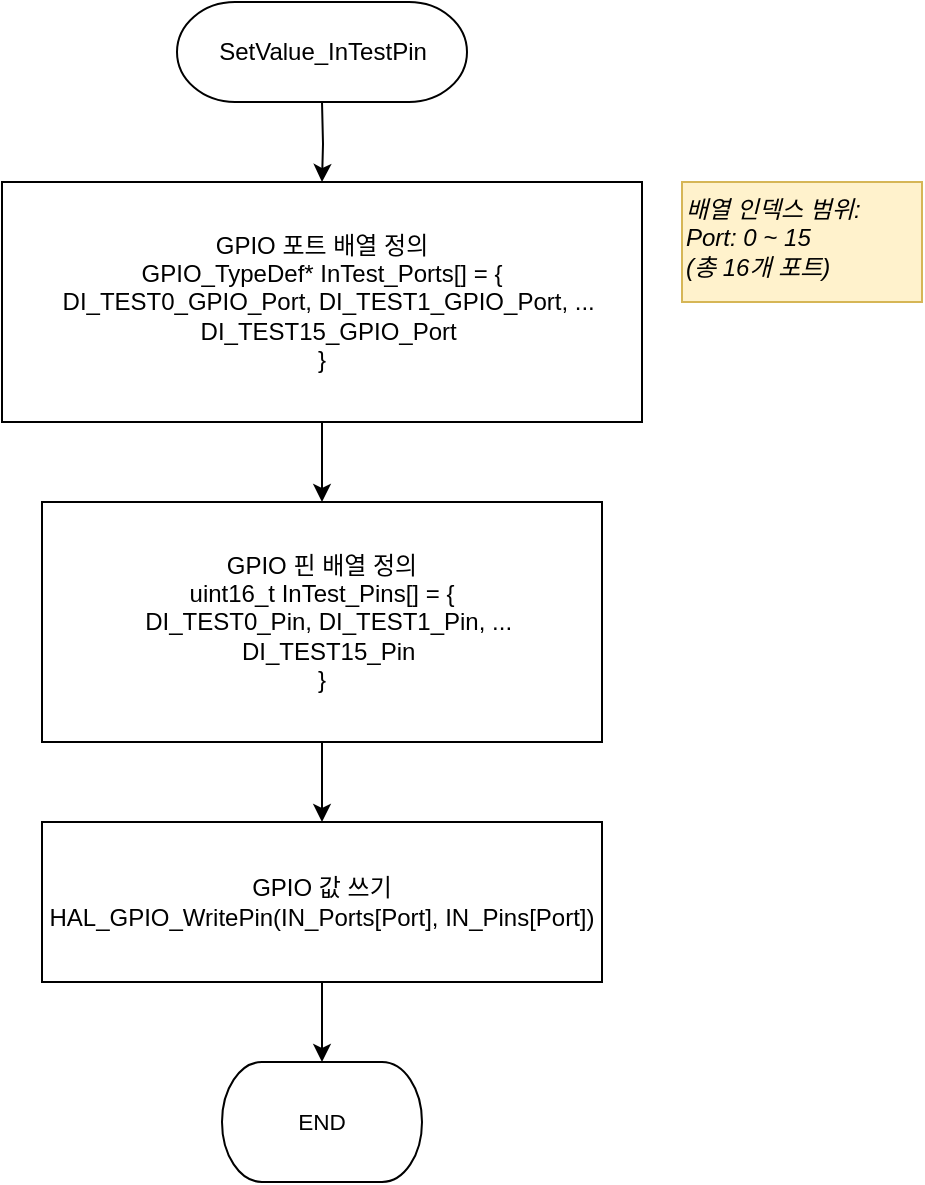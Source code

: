 <mxfile version="20.3.0" type="device" pages="4"><diagram id="rsHNBFl2O70rO2xtK-Mu" name="SetValue_InTestPin"><mxGraphModel dx="1422" dy="857" grid="1" gridSize="10" guides="1" tooltips="1" connect="1" arrows="1" fold="1" page="1" pageScale="1" pageWidth="827" pageHeight="1169" math="0" shadow="0"><root><mxCell id="0"/><mxCell id="1" parent="0"/><mxCell id="GHGvstf1-uFFTy_v3v4H-17" value="GPIO 포트 배열 정의&lt;br&gt;GPIO_TypeDef* InTest_Ports[] = {&lt;br&gt;&amp;nbsp; DI_TEST0_GPIO_Port, DI_TEST1_GPIO_Port, ...&lt;br&gt;&amp;nbsp; DI_TEST15_GPIO_Port&lt;br&gt;}" style="rounded=0;whiteSpace=wrap;html=1;strokeWidth=1;" parent="1" vertex="1"><mxGeometry x="250" y="150" width="320" height="120" as="geometry"/></mxCell><mxCell id="GHGvstf1-uFFTy_v3v4H-18" value="GPIO 핀 배열 정의&lt;br&gt;uint16_t InTest_Pins[] = {&lt;br&gt;&amp;nbsp; DI_TEST0_Pin, DI_TEST1_Pin, ...&lt;br&gt;&amp;nbsp; DI_TEST15_Pin&lt;br&gt;}" style="rounded=0;whiteSpace=wrap;html=1;strokeWidth=1;" parent="1" vertex="1"><mxGeometry x="270" y="310" width="280" height="120" as="geometry"/></mxCell><mxCell id="GHGvstf1-uFFTy_v3v4H-19" value="GPIO 값 쓰기&lt;br&gt;HAL_GPIO_WritePin(IN_Ports[Port], IN_Pins[Port])" style="rounded=0;whiteSpace=wrap;html=1;strokeWidth=1;" parent="1" vertex="1"><mxGeometry x="270" y="470" width="280" height="80" as="geometry"/></mxCell><mxCell id="GHGvstf1-uFFTy_v3v4H-22" style="edgeStyle=orthogonalEdgeStyle;rounded=0;orthogonalLoop=1;jettySize=auto;html=1;strokeWidth=1;" parent="1" target="GHGvstf1-uFFTy_v3v4H-17" edge="1"><mxGeometry relative="1" as="geometry"><mxPoint x="410" y="110" as="sourcePoint"/></mxGeometry></mxCell><mxCell id="GHGvstf1-uFFTy_v3v4H-23" style="edgeStyle=orthogonalEdgeStyle;rounded=0;orthogonalLoop=1;jettySize=auto;html=1;strokeWidth=1;" parent="1" source="GHGvstf1-uFFTy_v3v4H-17" target="GHGvstf1-uFFTy_v3v4H-18" edge="1"><mxGeometry relative="1" as="geometry"/></mxCell><mxCell id="GHGvstf1-uFFTy_v3v4H-24" style="edgeStyle=orthogonalEdgeStyle;rounded=0;orthogonalLoop=1;jettySize=auto;html=1;strokeWidth=1;" parent="1" source="GHGvstf1-uFFTy_v3v4H-18" target="GHGvstf1-uFFTy_v3v4H-19" edge="1"><mxGeometry relative="1" as="geometry"/></mxCell><mxCell id="GHGvstf1-uFFTy_v3v4H-25" style="edgeStyle=orthogonalEdgeStyle;rounded=0;orthogonalLoop=1;jettySize=auto;html=1;strokeWidth=1;" parent="1" source="GHGvstf1-uFFTy_v3v4H-19" edge="1"><mxGeometry relative="1" as="geometry"><mxPoint x="410" y="590" as="targetPoint"/></mxGeometry></mxCell><mxCell id="GHGvstf1-uFFTy_v3v4H-27" value="배열 인덱스 범위:&#10;Port: 0 ~ 15&#10;(총 16개 포트)" style="text;html=1;align=left;verticalAlign=top;resizable=0;points=[];autosize=1;strokeColor=#d6b656;fillColor=#fff2cc;fontStyle=2;strokeWidth=1;" parent="1" vertex="1"><mxGeometry x="590" y="150" width="120" height="60" as="geometry"/></mxCell><UserObject label="&lt;div style=&quot;font-size: 1px&quot;&gt;&lt;font style=&quot;font-size:11.29px;font-family:Arial;color:#000000;direction:ltr;letter-spacing:0px;line-height:120%;opacity:1&quot;&gt;END&lt;br/&gt;&lt;/font&gt;&lt;/div&gt;" tags="순서도" id="iGgoqHq3plbROFrBVCmd-1"><mxCell style="verticalAlign=middle;align=center;overflow=width;vsdxID=77;fillColor=#FFFFFF;gradientColor=none;shape=stencil(tVLLDsIgEPwajiQIMfFe638Qu22JCM2Ctv69kK0Rm9qDibeZndkXC1NV6PUATIoQ0V9gNE3smToyKY3rAU1MiKmaqar1CB36m2uIDzo7M7r6e64wUZ4UOUWKB9GdIH4irzWu8B42vRrPScNFXZzN+5mvl3qJXE8mcPRRR+Pdh2Y1dsBTE95a3c0TkBRGgKEIb6wg1/r+ssCXd/vLCgm8z9caa+n6pb48dwrRV1H1Ew==);strokeColor=#000000;spacingTop=-1;spacingBottom=-1;spacingLeft=-1;spacingRight=-1;points=[[0.5,1,0],[0.5,0,0],[0,0.5,0],[1,0.5,0]];labelBackgroundColor=none;rounded=0;html=1;whiteSpace=wrap;strokeWidth=1;" parent="1" vertex="1"><mxGeometry x="360" y="590" width="100" height="60" as="geometry"/></mxCell></UserObject><UserObject label="&lt;div style=&quot;&quot;&gt;&lt;font style=&quot;direction: ltr; line-height: 120%; opacity: 1;&quot;&gt;SetValue_InTestPin&lt;br&gt;&lt;/font&gt;&lt;/div&gt;" tags="순서도" id="YfZc9yFakZR8EZ7TLWbE-1"><mxCell style="verticalAlign=middle;align=center;overflow=width;vsdxID=2;fillColor=#FFFFFF;gradientColor=none;shape=stencil(tVLLDsIgEPwajiQIMfFe638Qu22JCM2Ctv69kK0Rm9qDibeZndkXC1NV6PUATIoQ0V9gNE3smToyKY3rAU1MiKmaqar1CB36m2uIDzo7M7r6e64wUZ4UOUWKB9GdIH4irzWu8B42vRrPScNFXZzN+5mvl3qJXE8mcPRRR+Pdh2Y1dsBTE95a3c0TkBRGgKEIb6wg1/r+ssCXd/vLCgm8z9caa+n6pb48dwrRV1H1Ew==);strokeColor=#000000;spacingTop=-1;spacingBottom=-1;spacingLeft=-1;spacingRight=-1;points=[[0.5,1,0],[0.5,0,0],[0,0.5,0],[1,0.5,0]];labelBackgroundColor=none;rounded=0;html=1;whiteSpace=wrap;strokeWidth=1;" parent="1" vertex="1"><mxGeometry x="337.5" y="60" width="145" height="50" as="geometry"/></mxCell></UserObject></root></mxGraphModel></diagram><diagram id="5nbDscCN1uszddBJTDQo" name="vOut_INPort_LED"><mxGraphModel dx="1422" dy="857" grid="1" gridSize="10" guides="1" tooltips="1" connect="1" arrows="1" fold="1" page="1" pageScale="1" pageWidth="827" pageHeight="1169" math="0" shadow="0"><root><mxCell id="0"/><mxCell id="1" parent="0"/><mxCell id="ubS8Gk-p_-Cdd0G5Fp1r-2" value="LED 변수 선언&#10;LED_State led" style="rounded=0;whiteSpace=wrap;html=1;strokeWidth=1;fontStyle=0" parent="1" vertex="1"><mxGeometry x="400" y="300" width="140" height="60" as="geometry"/></mxCell><mxCell id="ubS8Gk-p_-Cdd0G5Fp1r-3" value="Port &amp;lt; 16?" style="strokeWidth=1;html=1;shape=mxgraph.flowchart.decision;whiteSpace=wrap;fontStyle=0" parent="1" vertex="1"><mxGeometry x="420" y="400" width="100" height="80" as="geometry"/></mxCell><mxCell id="ubS8Gk-p_-Cdd0G5Fp1r-4" value="LED 상태 계산&#10;led = (LED_State)(2U + Port)" style="rounded=0;whiteSpace=wrap;html=1;strokeWidth=1;fontStyle=0" parent="1" vertex="1"><mxGeometry x="380" y="520" width="180" height="60" as="geometry"/></mxCell><mxCell id="ubS8Gk-p_-Cdd0G5Fp1r-5" value="Value == 0?" style="strokeWidth=1;html=1;shape=mxgraph.flowchart.decision;whiteSpace=wrap;fontStyle=0" parent="1" vertex="1"><mxGeometry x="420" y="620" width="100" height="80" as="geometry"/></mxCell><mxCell id="ubS8Gk-p_-Cdd0G5Fp1r-6" value="LED 끄기&#10;vLED_ClearState(led)" style="rounded=0;whiteSpace=wrap;html=1;strokeWidth=1;fontStyle=0" parent="1" vertex="1"><mxGeometry x="190" y="630" width="160" height="60" as="geometry"/></mxCell><mxCell id="ubS8Gk-p_-Cdd0G5Fp1r-7" value="LED 켜기&#10;vLED_SetState(led)" style="rounded=0;whiteSpace=wrap;html=1;strokeWidth=1;fontStyle=0" parent="1" vertex="1"><mxGeometry x="590" y="630" width="160" height="60" as="geometry"/></mxCell><mxCell id="ubS8Gk-p_-Cdd0G5Fp1r-10" style="edgeStyle=orthogonalEdgeStyle;rounded=0;orthogonalLoop=1;jettySize=auto;html=1;strokeWidth=1;fontStyle=0" parent="1" target="ubS8Gk-p_-Cdd0G5Fp1r-2" edge="1"><mxGeometry relative="1" as="geometry"><mxPoint x="470" y="260" as="sourcePoint"/></mxGeometry></mxCell><mxCell id="ubS8Gk-p_-Cdd0G5Fp1r-11" style="edgeStyle=orthogonalEdgeStyle;rounded=0;orthogonalLoop=1;jettySize=auto;html=1;strokeWidth=1;fontStyle=0" parent="1" source="ubS8Gk-p_-Cdd0G5Fp1r-2" target="ubS8Gk-p_-Cdd0G5Fp1r-3" edge="1"><mxGeometry relative="1" as="geometry"/></mxCell><mxCell id="ubS8Gk-p_-Cdd0G5Fp1r-12" style="edgeStyle=orthogonalEdgeStyle;rounded=0;orthogonalLoop=1;jettySize=auto;html=1;strokeWidth=1;fontStyle=0" parent="1" source="ubS8Gk-p_-Cdd0G5Fp1r-3" target="ubS8Gk-p_-Cdd0G5Fp1r-4" edge="1"><mxGeometry relative="1" as="geometry"/></mxCell><mxCell id="ubS8Gk-p_-Cdd0G5Fp1r-13" style="edgeStyle=orthogonalEdgeStyle;rounded=0;orthogonalLoop=1;jettySize=auto;html=1;entryX=1;entryY=0.5;entryDx=0;entryDy=0;entryPerimeter=0;strokeWidth=1;fontStyle=0" parent="1" source="ubS8Gk-p_-Cdd0G5Fp1r-3" target="yHs6WihFJuOHpHMVmaWO-1" edge="1"><mxGeometry relative="1" as="geometry"><mxPoint x="530" y="790" as="targetPoint"/><Array as="points"><mxPoint x="780" y="440"/><mxPoint x="780" y="790"/></Array></mxGeometry></mxCell><mxCell id="ubS8Gk-p_-Cdd0G5Fp1r-14" style="edgeStyle=orthogonalEdgeStyle;rounded=0;orthogonalLoop=1;jettySize=auto;html=1;strokeWidth=1;fontStyle=0" parent="1" source="ubS8Gk-p_-Cdd0G5Fp1r-4" target="ubS8Gk-p_-Cdd0G5Fp1r-5" edge="1"><mxGeometry relative="1" as="geometry"/></mxCell><mxCell id="ubS8Gk-p_-Cdd0G5Fp1r-15" style="edgeStyle=orthogonalEdgeStyle;rounded=0;orthogonalLoop=1;jettySize=auto;html=1;strokeWidth=1;fontStyle=0" parent="1" source="ubS8Gk-p_-Cdd0G5Fp1r-5" target="ubS8Gk-p_-Cdd0G5Fp1r-6" edge="1"><mxGeometry relative="1" as="geometry"/></mxCell><mxCell id="ubS8Gk-p_-Cdd0G5Fp1r-16" style="edgeStyle=orthogonalEdgeStyle;rounded=0;orthogonalLoop=1;jettySize=auto;html=1;strokeWidth=1;fontStyle=0" parent="1" source="ubS8Gk-p_-Cdd0G5Fp1r-5" target="ubS8Gk-p_-Cdd0G5Fp1r-7" edge="1"><mxGeometry relative="1" as="geometry"/></mxCell><mxCell id="ubS8Gk-p_-Cdd0G5Fp1r-17" style="edgeStyle=orthogonalEdgeStyle;rounded=0;orthogonalLoop=1;jettySize=auto;html=1;strokeWidth=1;fontStyle=0" parent="1" source="ubS8Gk-p_-Cdd0G5Fp1r-6" edge="1"><mxGeometry relative="1" as="geometry"><Array as="points"><mxPoint x="280" y="720"/><mxPoint x="470" y="720"/></Array><mxPoint x="470" y="760" as="targetPoint"/></mxGeometry></mxCell><mxCell id="ubS8Gk-p_-Cdd0G5Fp1r-18" style="edgeStyle=orthogonalEdgeStyle;rounded=0;orthogonalLoop=1;jettySize=auto;html=1;strokeWidth=1;fontStyle=0" parent="1" source="ubS8Gk-p_-Cdd0G5Fp1r-7" edge="1"><mxGeometry relative="1" as="geometry"><Array as="points"><mxPoint x="660" y="720"/><mxPoint x="470" y="720"/></Array><mxPoint x="470" y="760" as="targetPoint"/></mxGeometry></mxCell><mxCell id="ubS8Gk-p_-Cdd0G5Fp1r-19" value="Yes" style="text;html=1;align=center;verticalAlign=middle;resizable=0;points=[];autosize=1;strokeColor=none;fillColor=none;fontStyle=0;strokeWidth=1;" parent="1" vertex="1"><mxGeometry x="470" y="480" width="40" height="30" as="geometry"/></mxCell><mxCell id="ubS8Gk-p_-Cdd0G5Fp1r-20" value="No" style="text;html=1;align=center;verticalAlign=middle;resizable=0;points=[];autosize=1;strokeColor=none;fillColor=none;fontStyle=0;strokeWidth=1;" parent="1" vertex="1"><mxGeometry x="515" y="410" width="40" height="30" as="geometry"/></mxCell><mxCell id="ubS8Gk-p_-Cdd0G5Fp1r-21" value="Yes" style="text;html=1;align=center;verticalAlign=middle;resizable=0;points=[];autosize=1;strokeColor=none;fillColor=none;fontStyle=0;strokeWidth=1;" parent="1" vertex="1"><mxGeometry x="380" y="660" width="40" height="30" as="geometry"/></mxCell><mxCell id="ubS8Gk-p_-Cdd0G5Fp1r-22" value="No" style="text;html=1;align=center;verticalAlign=middle;resizable=0;points=[];autosize=1;strokeColor=none;fillColor=none;fontStyle=0;strokeWidth=1;" parent="1" vertex="1"><mxGeometry x="525" y="660" width="40" height="30" as="geometry"/></mxCell><UserObject label="&lt;div style=&quot;font-size: 1px&quot;&gt;&lt;font style=&quot;font-size:11.29px;font-family:Arial;color:#000000;direction:ltr;letter-spacing:0px;line-height:120%;opacity:1&quot;&gt;END&lt;br&gt;&lt;/font&gt;&lt;/div&gt;" tags="순서도" id="yHs6WihFJuOHpHMVmaWO-1"><mxCell style="verticalAlign=middle;align=center;overflow=width;vsdxID=77;fillColor=#FFFFFF;gradientColor=none;shape=stencil(tVLLDsIgEPwajiQIMfFe638Qu22JCM2Ctv69kK0Rm9qDibeZndkXC1NV6PUATIoQ0V9gNE3smToyKY3rAU1MiKmaqar1CB36m2uIDzo7M7r6e64wUZ4UOUWKB9GdIH4irzWu8B42vRrPScNFXZzN+5mvl3qJXE8mcPRRR+Pdh2Y1dsBTE95a3c0TkBRGgKEIb6wg1/r+ssCXd/vLCgm8z9caa+n6pb48dwrRV1H1Ew==);strokeColor=#000000;spacingTop=-1;spacingBottom=-1;spacingLeft=-1;spacingRight=-1;points=[[0.5,1,0],[0.5,0,0],[0,0.5,0],[1,0.5,0]];labelBackgroundColor=none;rounded=0;html=1;whiteSpace=wrap;strokeWidth=1;fontStyle=0" parent="1" vertex="1"><mxGeometry x="420" y="760" width="100" height="60" as="geometry"/></mxCell></UserObject><UserObject label="&lt;div style=&quot;&quot;&gt;&lt;font style=&quot;direction: ltr; line-height: 120%; opacity: 1;&quot;&gt;vOut_INPort_LED&lt;br&gt;&lt;/font&gt;&lt;/div&gt;" tags="순서도" id="wWVbWL7y07d5HAQgrXJT-1"><mxCell style="verticalAlign=middle;align=center;overflow=width;vsdxID=2;fillColor=#FFFFFF;gradientColor=none;shape=stencil(tVLLDsIgEPwajiQIMfFe638Qu22JCM2Ctv69kK0Rm9qDibeZndkXC1NV6PUATIoQ0V9gNE3smToyKY3rAU1MiKmaqar1CB36m2uIDzo7M7r6e64wUZ4UOUWKB9GdIH4irzWu8B42vRrPScNFXZzN+5mvl3qJXE8mcPRRR+Pdh2Y1dsBTE95a3c0TkBRGgKEIb6wg1/r+ssCXd/vLCgm8z9caa+n6pb48dwrRV1H1Ew==);strokeColor=#000000;spacingTop=-1;spacingBottom=-1;spacingLeft=-1;spacingRight=-1;points=[[0.5,1,0],[0.5,0,0],[0,0.5,0],[1,0.5,0]];labelBackgroundColor=none;rounded=0;html=1;whiteSpace=wrap;strokeWidth=1;fontStyle=0" parent="1" vertex="1"><mxGeometry x="397.5" y="210" width="145" height="50" as="geometry"/></mxCell></UserObject></root></mxGraphModel></diagram><diagram id="j9IysHg4IfnR_TxzcPDc" name="SetValue_DI_EN"><mxGraphModel dx="1422" dy="857" grid="1" gridSize="10" guides="1" tooltips="1" connect="1" arrows="1" fold="1" page="1" pageScale="1" pageWidth="827" pageHeight="1169" math="0" shadow="0"><root><mxCell id="0"/><mxCell id="1" parent="0"/><mxCell id="XaAkZbu97lsGOCj8q6Ko-1" value="GPIO 포트 배열 정의&lt;br&gt;GPIO_TypeDef* DI_EN_Ports[] = {&lt;br&gt;&amp;nbsp; DI_EN0_GPIO_Port, DI_EN1_GPIO_Port, ...&lt;br&gt;&amp;nbsp; DI_EN15_GPIO_Port&lt;br&gt;}" style="rounded=0;whiteSpace=wrap;html=1;strokeWidth=1;" parent="1" vertex="1"><mxGeometry x="240" y="200" width="320" height="120" as="geometry"/></mxCell><mxCell id="XaAkZbu97lsGOCj8q6Ko-2" value="GPIO 핀 배열 정의&lt;br&gt;uint16_t DI_EN_Pins[] = {&lt;br&gt;&amp;nbsp; DI_EN0_Pin, DI_EN1_Pin, ...&lt;br&gt;&amp;nbsp; DI_EN15_Pin&lt;br&gt;}" style="rounded=0;whiteSpace=wrap;html=1;strokeWidth=1;" parent="1" vertex="1"><mxGeometry x="260" y="360" width="280" height="120" as="geometry"/></mxCell><mxCell id="XaAkZbu97lsGOCj8q6Ko-3" value="GPIO 값 쓰기&lt;br&gt;HAL_GPIO_WritePin(DI_EN_Ports[Port], DI_EN_Pins[Port])" style="rounded=0;whiteSpace=wrap;html=1;strokeWidth=1;" parent="1" vertex="1"><mxGeometry x="260" y="520" width="280" height="80" as="geometry"/></mxCell><mxCell id="XaAkZbu97lsGOCj8q6Ko-4" style="edgeStyle=orthogonalEdgeStyle;rounded=0;orthogonalLoop=1;jettySize=auto;html=1;strokeWidth=1;" parent="1" target="XaAkZbu97lsGOCj8q6Ko-1" edge="1"><mxGeometry relative="1" as="geometry"><mxPoint x="400" y="160" as="sourcePoint"/></mxGeometry></mxCell><mxCell id="XaAkZbu97lsGOCj8q6Ko-5" style="edgeStyle=orthogonalEdgeStyle;rounded=0;orthogonalLoop=1;jettySize=auto;html=1;strokeWidth=1;" parent="1" source="XaAkZbu97lsGOCj8q6Ko-1" target="XaAkZbu97lsGOCj8q6Ko-2" edge="1"><mxGeometry relative="1" as="geometry"/></mxCell><mxCell id="XaAkZbu97lsGOCj8q6Ko-6" style="edgeStyle=orthogonalEdgeStyle;rounded=0;orthogonalLoop=1;jettySize=auto;html=1;strokeWidth=1;" parent="1" source="XaAkZbu97lsGOCj8q6Ko-2" target="XaAkZbu97lsGOCj8q6Ko-3" edge="1"><mxGeometry relative="1" as="geometry"/></mxCell><mxCell id="XaAkZbu97lsGOCj8q6Ko-7" style="edgeStyle=orthogonalEdgeStyle;rounded=0;orthogonalLoop=1;jettySize=auto;html=1;strokeWidth=1;" parent="1" source="XaAkZbu97lsGOCj8q6Ko-3" edge="1"><mxGeometry relative="1" as="geometry"><mxPoint x="400" y="640" as="targetPoint"/></mxGeometry></mxCell><UserObject label="&lt;div style=&quot;font-size: 1px&quot;&gt;&lt;font style=&quot;font-size:11.29px;font-family:Arial;color:#000000;direction:ltr;letter-spacing:0px;line-height:120%;opacity:1&quot;&gt;END&lt;br/&gt;&lt;/font&gt;&lt;/div&gt;" tags="순서도" id="XaAkZbu97lsGOCj8q6Ko-9"><mxCell style="verticalAlign=middle;align=center;overflow=width;vsdxID=77;fillColor=#FFFFFF;gradientColor=none;shape=stencil(tVLLDsIgEPwajiQIMfFe638Qu22JCM2Ctv69kK0Rm9qDibeZndkXC1NV6PUATIoQ0V9gNE3smToyKY3rAU1MiKmaqar1CB36m2uIDzo7M7r6e64wUZ4UOUWKB9GdIH4irzWu8B42vRrPScNFXZzN+5mvl3qJXE8mcPRRR+Pdh2Y1dsBTE95a3c0TkBRGgKEIb6wg1/r+ssCXd/vLCgm8z9caa+n6pb48dwrRV1H1Ew==);strokeColor=#000000;spacingTop=-1;spacingBottom=-1;spacingLeft=-1;spacingRight=-1;points=[[0.5,1,0],[0.5,0,0],[0,0.5,0],[1,0.5,0]];labelBackgroundColor=none;rounded=0;html=1;whiteSpace=wrap;strokeWidth=1;" parent="1" vertex="1"><mxGeometry x="350" y="640" width="100" height="60" as="geometry"/></mxCell></UserObject><UserObject label="&lt;div style=&quot;&quot;&gt;&lt;font style=&quot;direction: ltr; line-height: 120%; opacity: 1;&quot;&gt;SetValue_DI_EN&lt;br&gt;&lt;/font&gt;&lt;/div&gt;" tags="순서도" id="XaAkZbu97lsGOCj8q6Ko-10"><mxCell style="verticalAlign=middle;align=center;overflow=width;vsdxID=2;fillColor=#FFFFFF;gradientColor=none;shape=stencil(tVLLDsIgEPwajiQIMfFe638Qu22JCM2Ctv69kK0Rm9qDibeZndkXC1NV6PUATIoQ0V9gNE3smToyKY3rAU1MiKmaqar1CB36m2uIDzo7M7r6e64wUZ4UOUWKB9GdIH4irzWu8B42vRrPScNFXZzN+5mvl3qJXE8mcPRRR+Pdh2Y1dsBTE95a3c0TkBRGgKEIb6wg1/r+ssCXd/vLCgm8z9caa+n6pb48dwrRV1H1Ew==);strokeColor=#000000;spacingTop=-1;spacingBottom=-1;spacingLeft=-1;spacingRight=-1;points=[[0.5,1,0],[0.5,0,0],[0,0.5,0],[1,0.5,0]];labelBackgroundColor=none;rounded=0;html=1;whiteSpace=wrap;strokeWidth=1;" parent="1" vertex="1"><mxGeometry x="327.5" y="110" width="145" height="50" as="geometry"/></mxCell></UserObject></root></mxGraphModel></diagram><diagram id="JF5YSThCYbUpvrG5-Uv7" name="xTaskResumeInPortModule"><mxGraphModel dx="1422" dy="857" grid="1" gridSize="10" guides="1" tooltips="1" connect="1" arrows="1" fold="1" page="1" pageScale="1" pageWidth="827" pageHeight="1169" math="0" shadow="0"><root><mxCell id="0"/><mxCell id="1" parent="0"/><mxCell id="zKiiruUprIVx4ciNRY9N-1" value="일시 중지 된 태스크(xInPortTaskHandle)를 다시 시작&amp;nbsp;&lt;br&gt;(void)xTaskResume(xInPortTaskHandle)" style="rounded=0;whiteSpace=wrap;html=1;strokeWidth=1;" parent="1" vertex="1"><mxGeometry x="280" y="330" width="340" height="80" as="geometry"/></mxCell><mxCell id="zKiiruUprIVx4ciNRY9N-2" style="edgeStyle=orthogonalEdgeStyle;rounded=0;orthogonalLoop=1;jettySize=auto;html=1;strokeWidth=1;" parent="1" target="zKiiruUprIVx4ciNRY9N-1" edge="1"><mxGeometry relative="1" as="geometry"><mxPoint x="450" y="270" as="sourcePoint"/></mxGeometry></mxCell><mxCell id="zKiiruUprIVx4ciNRY9N-3" style="edgeStyle=orthogonalEdgeStyle;rounded=0;orthogonalLoop=1;jettySize=auto;html=1;strokeWidth=1;entryX=0.5;entryY=0;entryDx=0;entryDy=0;entryPerimeter=0;" parent="1" source="zKiiruUprIVx4ciNRY9N-1" target="zKiiruUprIVx4ciNRY9N-5" edge="1"><mxGeometry relative="1" as="geometry"><mxPoint x="450" y="450" as="targetPoint"/></mxGeometry></mxCell><UserObject label="xTaskResumeInPortModule" tags="순서도" id="zKiiruUprIVx4ciNRY9N-4"><mxCell style="verticalAlign=middle;align=center;overflow=width;vsdxID=2;fillColor=#FFFFFF;gradientColor=none;shape=stencil(tVLLDsIgEPwajiQIMfFe638Qu22JCM2Ctv69kK0Rm9qDibeZndkXC1NV6PUATIoQ0V9gNE3smToyKY3rAU1MiKmaqar1CB36m2uIDzo7M7r6e64wUZ4UOUWKB9GdIH4irzWu8B42vRrPScNFXZzN+5mvl3qJXE8mcPRRR+Pdh2Y1dsBTE95a3c0TkBRGgKEIb6wg1/r+ssCXd/vLCgm8z9caa+n6pb48dwrRV1H1Ew==);strokeColor=#000000;spacingTop=-1;spacingBottom=-1;spacingLeft=-1;spacingRight=-1;points=[[0.5,1,0],[0.5,0,0],[0,0.5,0],[1,0.5,0]];labelBackgroundColor=none;rounded=0;html=1;whiteSpace=wrap;strokeWidth=1;" parent="1" vertex="1"><mxGeometry x="365" y="220" width="170" height="50" as="geometry"/></mxCell></UserObject><UserObject label="&lt;div style=&quot;font-size: 1px&quot;&gt;&lt;font style=&quot;font-size:11.29px;font-family:Arial;color:#000000;direction:ltr;letter-spacing:0px;line-height:120%;opacity:1&quot;&gt;END&lt;br/&gt;&lt;/font&gt;&lt;/div&gt;" tags="순서도" id="zKiiruUprIVx4ciNRY9N-5"><mxCell style="verticalAlign=middle;align=center;overflow=width;vsdxID=77;fillColor=#FFFFFF;gradientColor=none;shape=stencil(tVLLDsIgEPwajiQIMfFe638Qu22JCM2Ctv69kK0Rm9qDibeZndkXC1NV6PUATIoQ0V9gNE3smToyKY3rAU1MiKmaqar1CB36m2uIDzo7M7r6e64wUZ4UOUWKB9GdIH4irzWu8B42vRrPScNFXZzN+5mvl3qJXE8mcPRRR+Pdh2Y1dsBTE95a3c0TkBRGgKEIb6wg1/r+ssCXd/vLCgm8z9caa+n6pb48dwrRV1H1Ew==);strokeColor=#000000;spacingTop=-1;spacingBottom=-1;spacingLeft=-1;spacingRight=-1;points=[[0.5,1,0],[0.5,0,0],[0,0.5,0],[1,0.5,0]];labelBackgroundColor=none;rounded=0;html=1;whiteSpace=wrap;" parent="1" vertex="1"><mxGeometry x="400" y="460" width="100" height="60" as="geometry"/></mxCell></UserObject></root></mxGraphModel></diagram></mxfile>